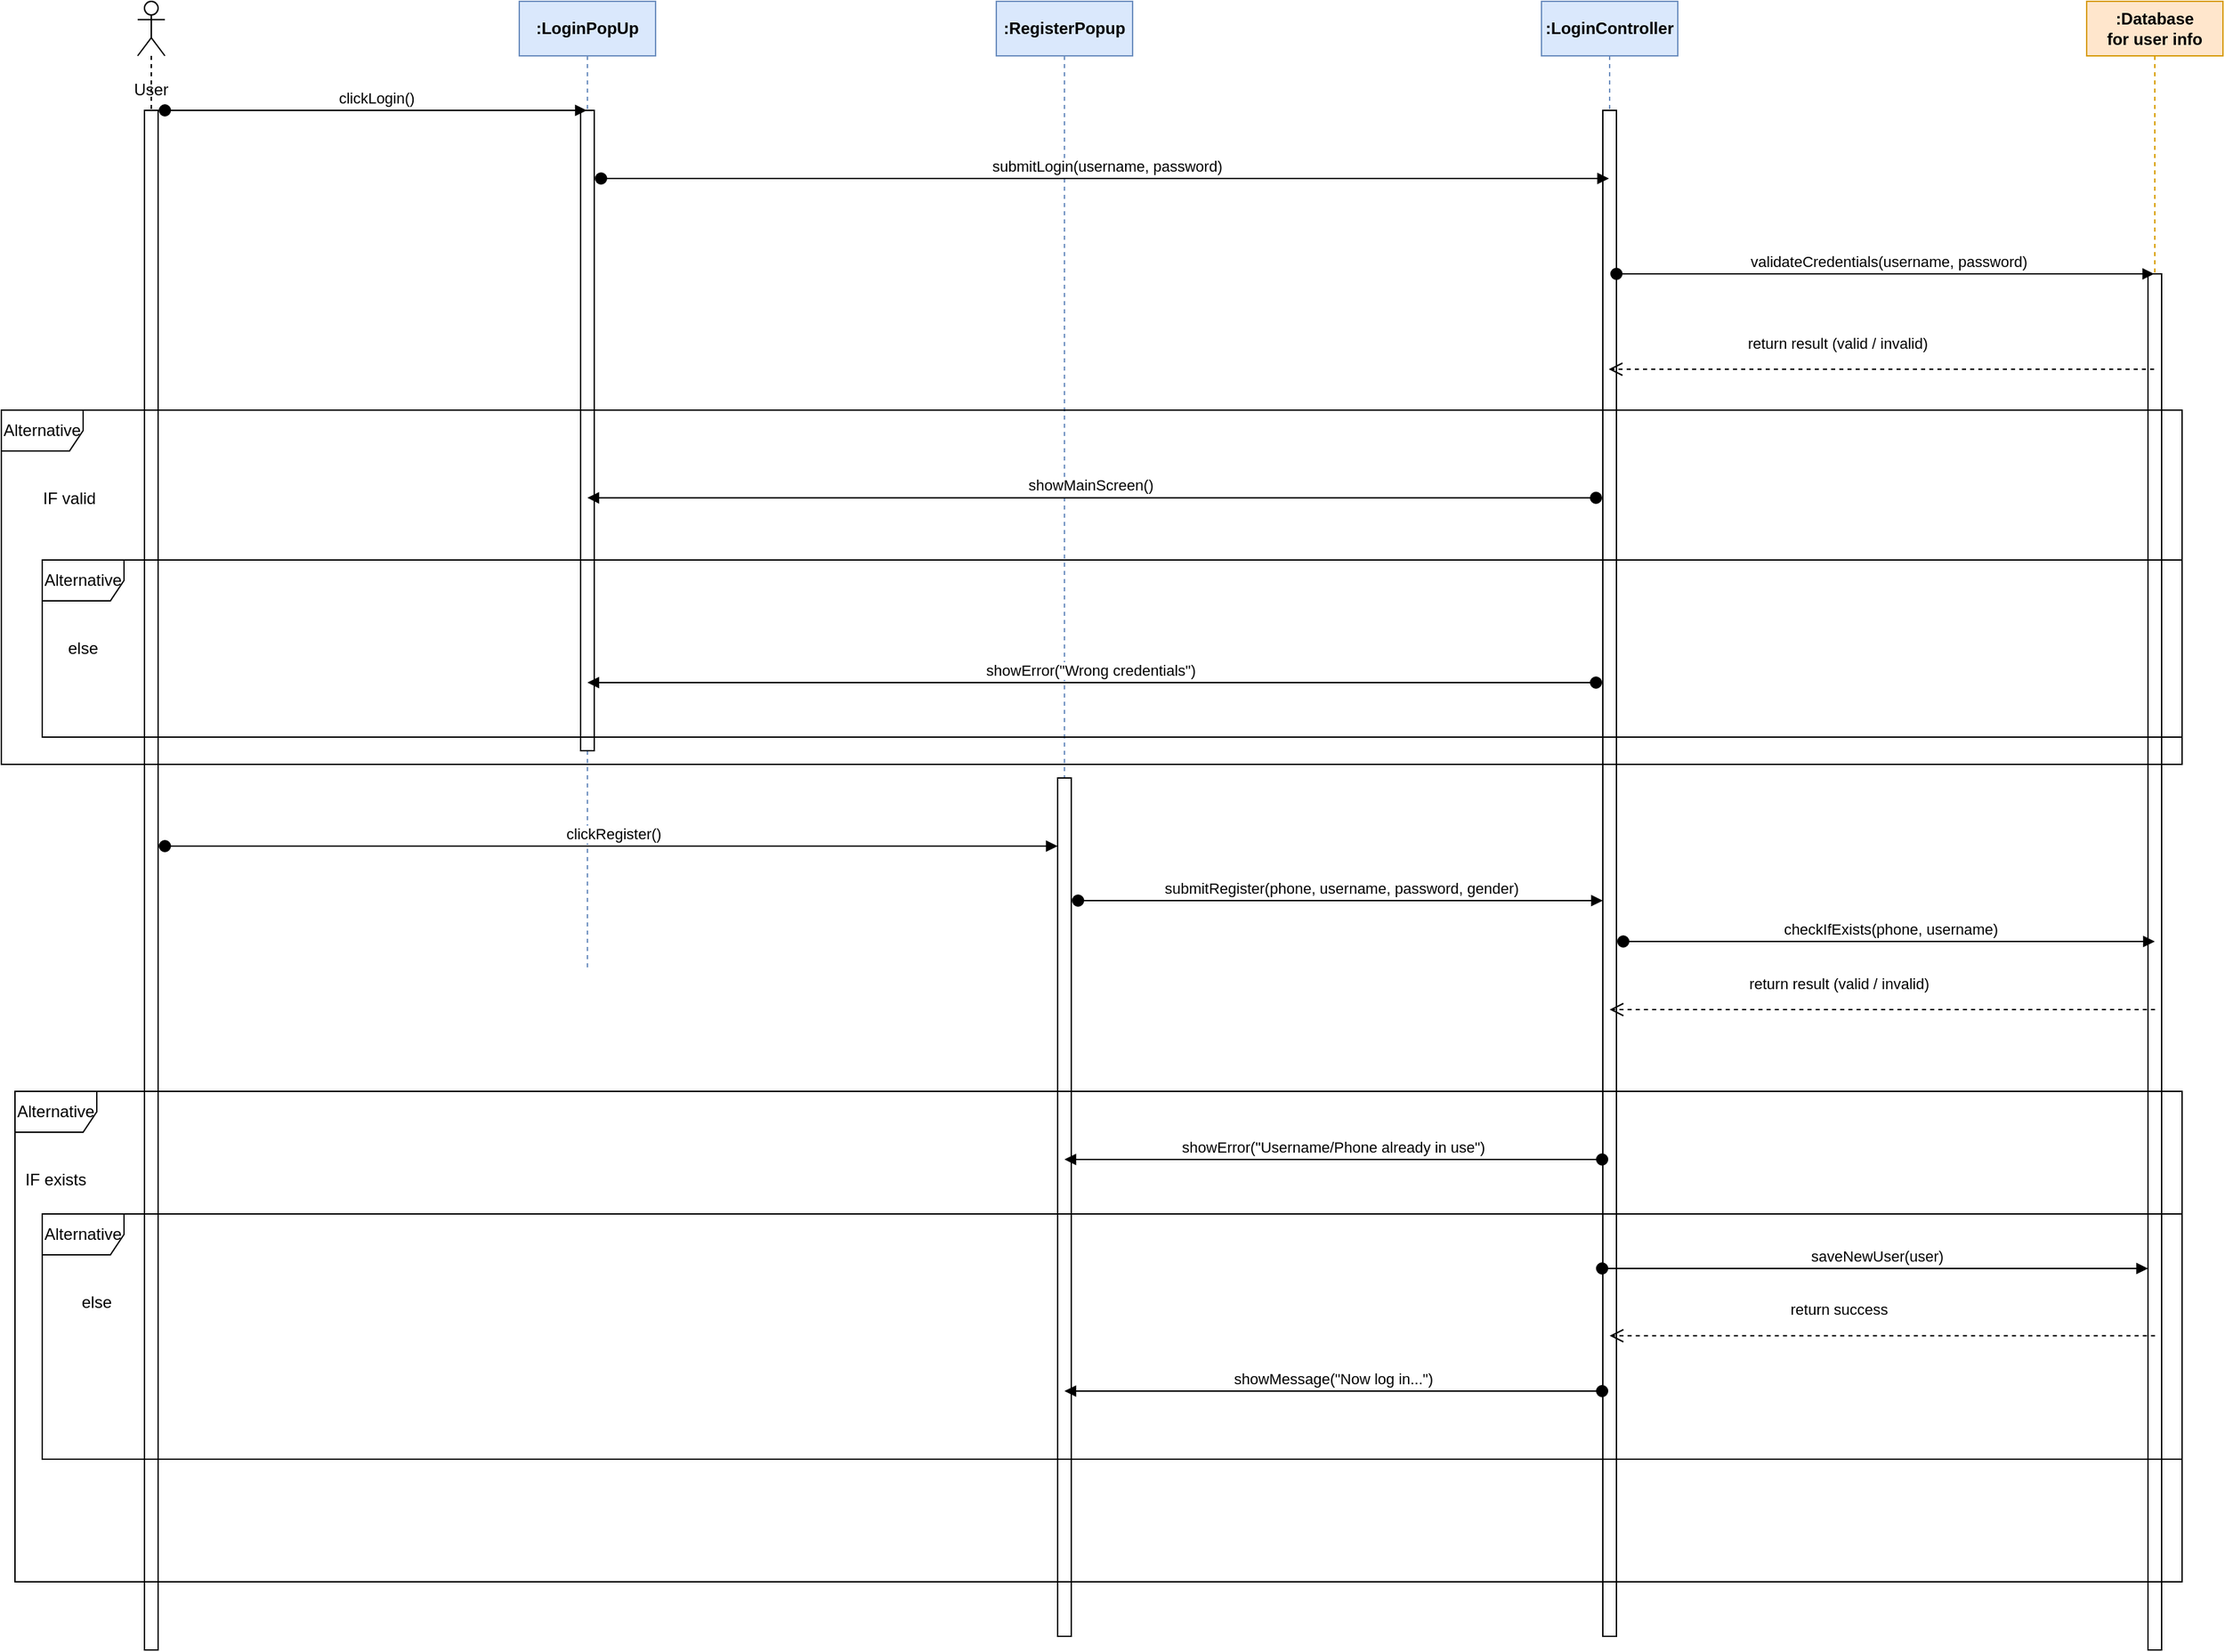 <mxfile version="27.1.1">
  <diagram name="Page-1" id="iTvj3NBez8n7UyOTuY_O">
    <mxGraphModel dx="1383" dy="756" grid="1" gridSize="10" guides="1" tooltips="1" connect="1" arrows="1" fold="1" page="1" pageScale="1" pageWidth="850" pageHeight="1100" math="0" shadow="0">
      <root>
        <mxCell id="0" />
        <mxCell id="1" parent="0" />
        <mxCell id="FrtyijtARWGuemnjLWcr-1" value="" style="shape=umlLifeline;perimeter=lifelinePerimeter;whiteSpace=wrap;html=1;container=1;dropTarget=0;collapsible=0;recursiveResize=0;outlineConnect=0;portConstraint=eastwest;newEdgeStyle={&quot;curved&quot;:0,&quot;rounded&quot;:0};participant=umlActor;size=40;" vertex="1" parent="1">
          <mxGeometry x="170" y="240" width="20" height="1210" as="geometry" />
        </mxCell>
        <mxCell id="FrtyijtARWGuemnjLWcr-2" value="" style="html=1;points=[[0,0,0,0,5],[0,1,0,0,-5],[1,0,0,0,5],[1,1,0,0,-5]];perimeter=orthogonalPerimeter;outlineConnect=0;targetShapes=umlLifeline;portConstraint=eastwest;newEdgeStyle={&quot;curved&quot;:0,&quot;rounded&quot;:0};" vertex="1" parent="FrtyijtARWGuemnjLWcr-1">
          <mxGeometry x="5" y="80" width="10" height="1130" as="geometry" />
        </mxCell>
        <mxCell id="FrtyijtARWGuemnjLWcr-3" value="User" style="text;html=1;align=center;verticalAlign=middle;whiteSpace=wrap;rounded=0;" vertex="1" parent="1">
          <mxGeometry x="150" y="290" width="60" height="30" as="geometry" />
        </mxCell>
        <mxCell id="FrtyijtARWGuemnjLWcr-42" value="&lt;strong data-end=&quot;1178&quot; data-start=&quot;1161&quot;&gt;:LoginPopUp&lt;/strong&gt;" style="shape=umlLifeline;perimeter=lifelinePerimeter;whiteSpace=wrap;html=1;container=1;dropTarget=0;collapsible=0;recursiveResize=0;outlineConnect=0;portConstraint=eastwest;newEdgeStyle={&quot;curved&quot;:0,&quot;rounded&quot;:0};fillColor=#dae8fc;strokeColor=#6c8ebf;" vertex="1" parent="1">
          <mxGeometry x="450" y="240" width="100" height="710" as="geometry" />
        </mxCell>
        <mxCell id="FrtyijtARWGuemnjLWcr-43" value="" style="html=1;points=[[0,0,0,0,5],[0,1,0,0,-5],[1,0,0,0,5],[1,1,0,0,-5]];perimeter=orthogonalPerimeter;outlineConnect=0;targetShapes=umlLifeline;portConstraint=eastwest;newEdgeStyle={&quot;curved&quot;:0,&quot;rounded&quot;:0};" vertex="1" parent="FrtyijtARWGuemnjLWcr-42">
          <mxGeometry x="45" y="80" width="10" height="470" as="geometry" />
        </mxCell>
        <mxCell id="FrtyijtARWGuemnjLWcr-47" value="&lt;strong data-end=&quot;1178&quot; data-start=&quot;1161&quot;&gt;:RegisterPopup&lt;/strong&gt;" style="shape=umlLifeline;perimeter=lifelinePerimeter;whiteSpace=wrap;html=1;container=1;dropTarget=0;collapsible=0;recursiveResize=0;outlineConnect=0;portConstraint=eastwest;newEdgeStyle={&quot;curved&quot;:0,&quot;rounded&quot;:0};fillColor=#dae8fc;strokeColor=#6c8ebf;" vertex="1" parent="1">
          <mxGeometry x="800" y="240" width="100" height="1200" as="geometry" />
        </mxCell>
        <mxCell id="FrtyijtARWGuemnjLWcr-48" value="" style="html=1;points=[[0,0,0,0,5],[0,1,0,0,-5],[1,0,0,0,5],[1,1,0,0,-5]];perimeter=orthogonalPerimeter;outlineConnect=0;targetShapes=umlLifeline;portConstraint=eastwest;newEdgeStyle={&quot;curved&quot;:0,&quot;rounded&quot;:0};" vertex="1" parent="FrtyijtARWGuemnjLWcr-47">
          <mxGeometry x="45" y="570" width="10" height="630" as="geometry" />
        </mxCell>
        <mxCell id="FrtyijtARWGuemnjLWcr-49" value="&lt;strong data-end=&quot;1178&quot; data-start=&quot;1161&quot;&gt;:LoginController&lt;/strong&gt;" style="shape=umlLifeline;perimeter=lifelinePerimeter;whiteSpace=wrap;html=1;container=1;dropTarget=0;collapsible=0;recursiveResize=0;outlineConnect=0;portConstraint=eastwest;newEdgeStyle={&quot;curved&quot;:0,&quot;rounded&quot;:0};fillColor=#dae8fc;strokeColor=#6c8ebf;" vertex="1" parent="1">
          <mxGeometry x="1200" y="240" width="100" height="1200" as="geometry" />
        </mxCell>
        <mxCell id="FrtyijtARWGuemnjLWcr-50" value="" style="html=1;points=[[0,0,0,0,5],[0,1,0,0,-5],[1,0,0,0,5],[1,1,0,0,-5]];perimeter=orthogonalPerimeter;outlineConnect=0;targetShapes=umlLifeline;portConstraint=eastwest;newEdgeStyle={&quot;curved&quot;:0,&quot;rounded&quot;:0};" vertex="1" parent="FrtyijtARWGuemnjLWcr-49">
          <mxGeometry x="45" y="80" width="10" height="1120" as="geometry" />
        </mxCell>
        <mxCell id="FrtyijtARWGuemnjLWcr-51" value="&lt;b&gt;:Database&lt;/b&gt;&lt;div&gt;&lt;b&gt;for user info&lt;/b&gt;&lt;/div&gt;" style="shape=umlLifeline;perimeter=lifelinePerimeter;whiteSpace=wrap;html=1;container=1;dropTarget=0;collapsible=0;recursiveResize=0;outlineConnect=0;portConstraint=eastwest;newEdgeStyle={&quot;curved&quot;:0,&quot;rounded&quot;:0};fillColor=#ffe6cc;strokeColor=#d79b00;" vertex="1" parent="1">
          <mxGeometry x="1600" y="240" width="100" height="1210" as="geometry" />
        </mxCell>
        <mxCell id="FrtyijtARWGuemnjLWcr-52" value="" style="html=1;points=[[0,0,0,0,5],[0,1,0,0,-5],[1,0,0,0,5],[1,1,0,0,-5]];perimeter=orthogonalPerimeter;outlineConnect=0;targetShapes=umlLifeline;portConstraint=eastwest;newEdgeStyle={&quot;curved&quot;:0,&quot;rounded&quot;:0};" vertex="1" parent="FrtyijtARWGuemnjLWcr-51">
          <mxGeometry x="45" y="200" width="10" height="1010" as="geometry" />
        </mxCell>
        <mxCell id="FrtyijtARWGuemnjLWcr-53" value="clickLogin()" style="html=1;verticalAlign=bottom;startArrow=oval;startFill=1;endArrow=block;startSize=8;curved=0;rounded=0;" edge="1" parent="1" target="FrtyijtARWGuemnjLWcr-42">
          <mxGeometry x="0.003" width="60" relative="1" as="geometry">
            <mxPoint x="190" y="320" as="sourcePoint" />
            <mxPoint x="350" y="320" as="targetPoint" />
            <mxPoint as="offset" />
          </mxGeometry>
        </mxCell>
        <mxCell id="FrtyijtARWGuemnjLWcr-54" value="submitLogin(username, password)" style="html=1;verticalAlign=bottom;startArrow=oval;startFill=1;endArrow=block;startSize=8;curved=0;rounded=0;" edge="1" parent="1" target="FrtyijtARWGuemnjLWcr-49">
          <mxGeometry x="0.003" width="60" relative="1" as="geometry">
            <mxPoint x="510.004" y="370.0" as="sourcePoint" />
            <mxPoint x="860.18" y="370.0" as="targetPoint" />
            <mxPoint as="offset" />
          </mxGeometry>
        </mxCell>
        <mxCell id="FrtyijtARWGuemnjLWcr-55" value="&amp;nbsp;validateCredentials(username, password)" style="html=1;verticalAlign=bottom;startArrow=oval;startFill=1;endArrow=block;startSize=8;curved=0;rounded=0;" edge="1" parent="1">
          <mxGeometry x="0.003" width="60" relative="1" as="geometry">
            <mxPoint x="1255" y="440.0" as="sourcePoint" />
            <mxPoint x="1649.5" y="440.0" as="targetPoint" />
            <mxPoint as="offset" />
          </mxGeometry>
        </mxCell>
        <mxCell id="FrtyijtARWGuemnjLWcr-58" value="return result (valid / invalid)" style="html=1;verticalAlign=bottom;endArrow=open;dashed=1;endSize=8;curved=0;rounded=0;" edge="1" parent="1">
          <mxGeometry x="0.163" y="-10" relative="1" as="geometry">
            <mxPoint x="1649.5" y="510" as="sourcePoint" />
            <mxPoint x="1249.324" y="510" as="targetPoint" />
            <mxPoint as="offset" />
            <Array as="points">
              <mxPoint x="1520" y="510" />
            </Array>
          </mxGeometry>
        </mxCell>
        <mxCell id="FrtyijtARWGuemnjLWcr-59" value="Alternative" style="shape=umlFrame;whiteSpace=wrap;html=1;pointerEvents=0;" vertex="1" parent="1">
          <mxGeometry x="70" y="540" width="1600" height="260" as="geometry" />
        </mxCell>
        <mxCell id="FrtyijtARWGuemnjLWcr-61" value="IF valid" style="text;html=1;align=center;verticalAlign=middle;whiteSpace=wrap;rounded=0;" vertex="1" parent="1">
          <mxGeometry x="90" y="590" width="60" height="30" as="geometry" />
        </mxCell>
        <mxCell id="FrtyijtARWGuemnjLWcr-62" value="showError(&quot;Wrong credentials&quot;)" style="html=1;verticalAlign=bottom;startArrow=oval;startFill=1;endArrow=block;startSize=8;curved=0;rounded=0;" edge="1" parent="1">
          <mxGeometry x="0.003" width="60" relative="1" as="geometry">
            <mxPoint x="1240" y="740.0" as="sourcePoint" />
            <mxPoint x="500" y="740.0" as="targetPoint" />
            <mxPoint as="offset" />
          </mxGeometry>
        </mxCell>
        <mxCell id="FrtyijtARWGuemnjLWcr-63" value="Alternative" style="shape=umlFrame;whiteSpace=wrap;html=1;pointerEvents=0;" vertex="1" parent="1">
          <mxGeometry x="100" y="650" width="1570" height="130" as="geometry" />
        </mxCell>
        <mxCell id="FrtyijtARWGuemnjLWcr-64" value="else" style="text;html=1;align=center;verticalAlign=middle;whiteSpace=wrap;rounded=0;" vertex="1" parent="1">
          <mxGeometry x="100" y="700" width="60" height="30" as="geometry" />
        </mxCell>
        <mxCell id="FrtyijtARWGuemnjLWcr-65" value="clickRegister()" style="html=1;verticalAlign=bottom;startArrow=oval;startFill=1;endArrow=block;startSize=8;curved=0;rounded=0;" edge="1" parent="1" target="FrtyijtARWGuemnjLWcr-48">
          <mxGeometry x="0.003" width="60" relative="1" as="geometry">
            <mxPoint x="190" y="860" as="sourcePoint" />
            <mxPoint x="500" y="860" as="targetPoint" />
            <mxPoint as="offset" />
          </mxGeometry>
        </mxCell>
        <mxCell id="FrtyijtARWGuemnjLWcr-66" value="submitRegister(phone, username, password, gender)" style="html=1;verticalAlign=bottom;startArrow=oval;startFill=1;endArrow=block;startSize=8;curved=0;rounded=0;" edge="1" parent="1" target="FrtyijtARWGuemnjLWcr-50">
          <mxGeometry x="0.003" width="60" relative="1" as="geometry">
            <mxPoint x="860" y="900" as="sourcePoint" />
            <mxPoint x="1170" y="900" as="targetPoint" />
            <mxPoint as="offset" />
          </mxGeometry>
        </mxCell>
        <mxCell id="FrtyijtARWGuemnjLWcr-67" value="checkIfExists(phone, username)" style="html=1;verticalAlign=bottom;startArrow=oval;startFill=1;endArrow=block;startSize=8;curved=0;rounded=0;" edge="1" parent="1">
          <mxGeometry x="0.003" width="60" relative="1" as="geometry">
            <mxPoint x="1260" y="930.0" as="sourcePoint" />
            <mxPoint x="1650" y="930.0" as="targetPoint" />
            <mxPoint as="offset" />
          </mxGeometry>
        </mxCell>
        <mxCell id="FrtyijtARWGuemnjLWcr-68" value="return result (valid / invalid)" style="html=1;verticalAlign=bottom;endArrow=open;dashed=1;endSize=8;curved=0;rounded=0;" edge="1" parent="1">
          <mxGeometry x="0.163" y="-10" relative="1" as="geometry">
            <mxPoint x="1650.176" y="980" as="sourcePoint" />
            <mxPoint x="1250" y="980" as="targetPoint" />
            <mxPoint as="offset" />
            <Array as="points">
              <mxPoint x="1520.676" y="980" />
            </Array>
          </mxGeometry>
        </mxCell>
        <mxCell id="FrtyijtARWGuemnjLWcr-69" value="Alternative" style="shape=umlFrame;whiteSpace=wrap;html=1;pointerEvents=0;" vertex="1" parent="1">
          <mxGeometry x="80" y="1040" width="1590" height="360" as="geometry" />
        </mxCell>
        <mxCell id="FrtyijtARWGuemnjLWcr-70" value="IF exists" style="text;html=1;align=center;verticalAlign=middle;whiteSpace=wrap;rounded=0;" vertex="1" parent="1">
          <mxGeometry x="80" y="1090" width="60" height="30" as="geometry" />
        </mxCell>
        <mxCell id="FrtyijtARWGuemnjLWcr-71" value="showError(&quot;Username/Phone already in use&quot;)" style="html=1;verticalAlign=bottom;startArrow=oval;startFill=1;endArrow=block;startSize=8;curved=0;rounded=0;" edge="1" parent="1">
          <mxGeometry x="0.003" width="60" relative="1" as="geometry">
            <mxPoint x="1244.5" y="1090" as="sourcePoint" />
            <mxPoint x="850" y="1090" as="targetPoint" />
            <mxPoint as="offset" />
          </mxGeometry>
        </mxCell>
        <mxCell id="FrtyijtARWGuemnjLWcr-72" value="Alternative" style="shape=umlFrame;whiteSpace=wrap;html=1;pointerEvents=0;" vertex="1" parent="1">
          <mxGeometry x="100" y="1130" width="1570" height="180" as="geometry" />
        </mxCell>
        <mxCell id="FrtyijtARWGuemnjLWcr-73" value="saveNewUser(user)" style="html=1;verticalAlign=bottom;startArrow=oval;startFill=1;endArrow=block;startSize=8;curved=0;rounded=0;" edge="1" parent="1" target="FrtyijtARWGuemnjLWcr-52">
          <mxGeometry x="0.003" width="60" relative="1" as="geometry">
            <mxPoint x="1244.5" y="1170" as="sourcePoint" />
            <mxPoint x="850" y="1170" as="targetPoint" />
            <mxPoint as="offset" />
          </mxGeometry>
        </mxCell>
        <mxCell id="FrtyijtARWGuemnjLWcr-74" value="showMessage(&quot;Now log in...&quot;)" style="html=1;verticalAlign=bottom;startArrow=oval;startFill=1;endArrow=block;startSize=8;curved=0;rounded=0;" edge="1" parent="1">
          <mxGeometry x="0.003" width="60" relative="1" as="geometry">
            <mxPoint x="1244.5" y="1260" as="sourcePoint" />
            <mxPoint x="850" y="1260" as="targetPoint" />
            <mxPoint as="offset" />
          </mxGeometry>
        </mxCell>
        <mxCell id="FrtyijtARWGuemnjLWcr-75" value="else" style="text;html=1;align=center;verticalAlign=middle;whiteSpace=wrap;rounded=0;" vertex="1" parent="1">
          <mxGeometry x="110" y="1180" width="60" height="30" as="geometry" />
        </mxCell>
        <mxCell id="FrtyijtARWGuemnjLWcr-76" value="showMainScreen()" style="html=1;verticalAlign=bottom;startArrow=oval;startFill=1;endArrow=block;startSize=8;curved=0;rounded=0;" edge="1" parent="1">
          <mxGeometry x="0.003" width="60" relative="1" as="geometry">
            <mxPoint x="1240" y="604.38" as="sourcePoint" />
            <mxPoint x="500" y="604.38" as="targetPoint" />
            <mxPoint as="offset" />
          </mxGeometry>
        </mxCell>
        <mxCell id="FrtyijtARWGuemnjLWcr-77" value="return success" style="html=1;verticalAlign=bottom;endArrow=open;dashed=1;endSize=8;curved=0;rounded=0;" edge="1" parent="1">
          <mxGeometry x="0.163" y="-10" relative="1" as="geometry">
            <mxPoint x="1650.176" y="1219.38" as="sourcePoint" />
            <mxPoint x="1250" y="1219.38" as="targetPoint" />
            <mxPoint as="offset" />
            <Array as="points">
              <mxPoint x="1520.676" y="1219.38" />
            </Array>
          </mxGeometry>
        </mxCell>
      </root>
    </mxGraphModel>
  </diagram>
</mxfile>
